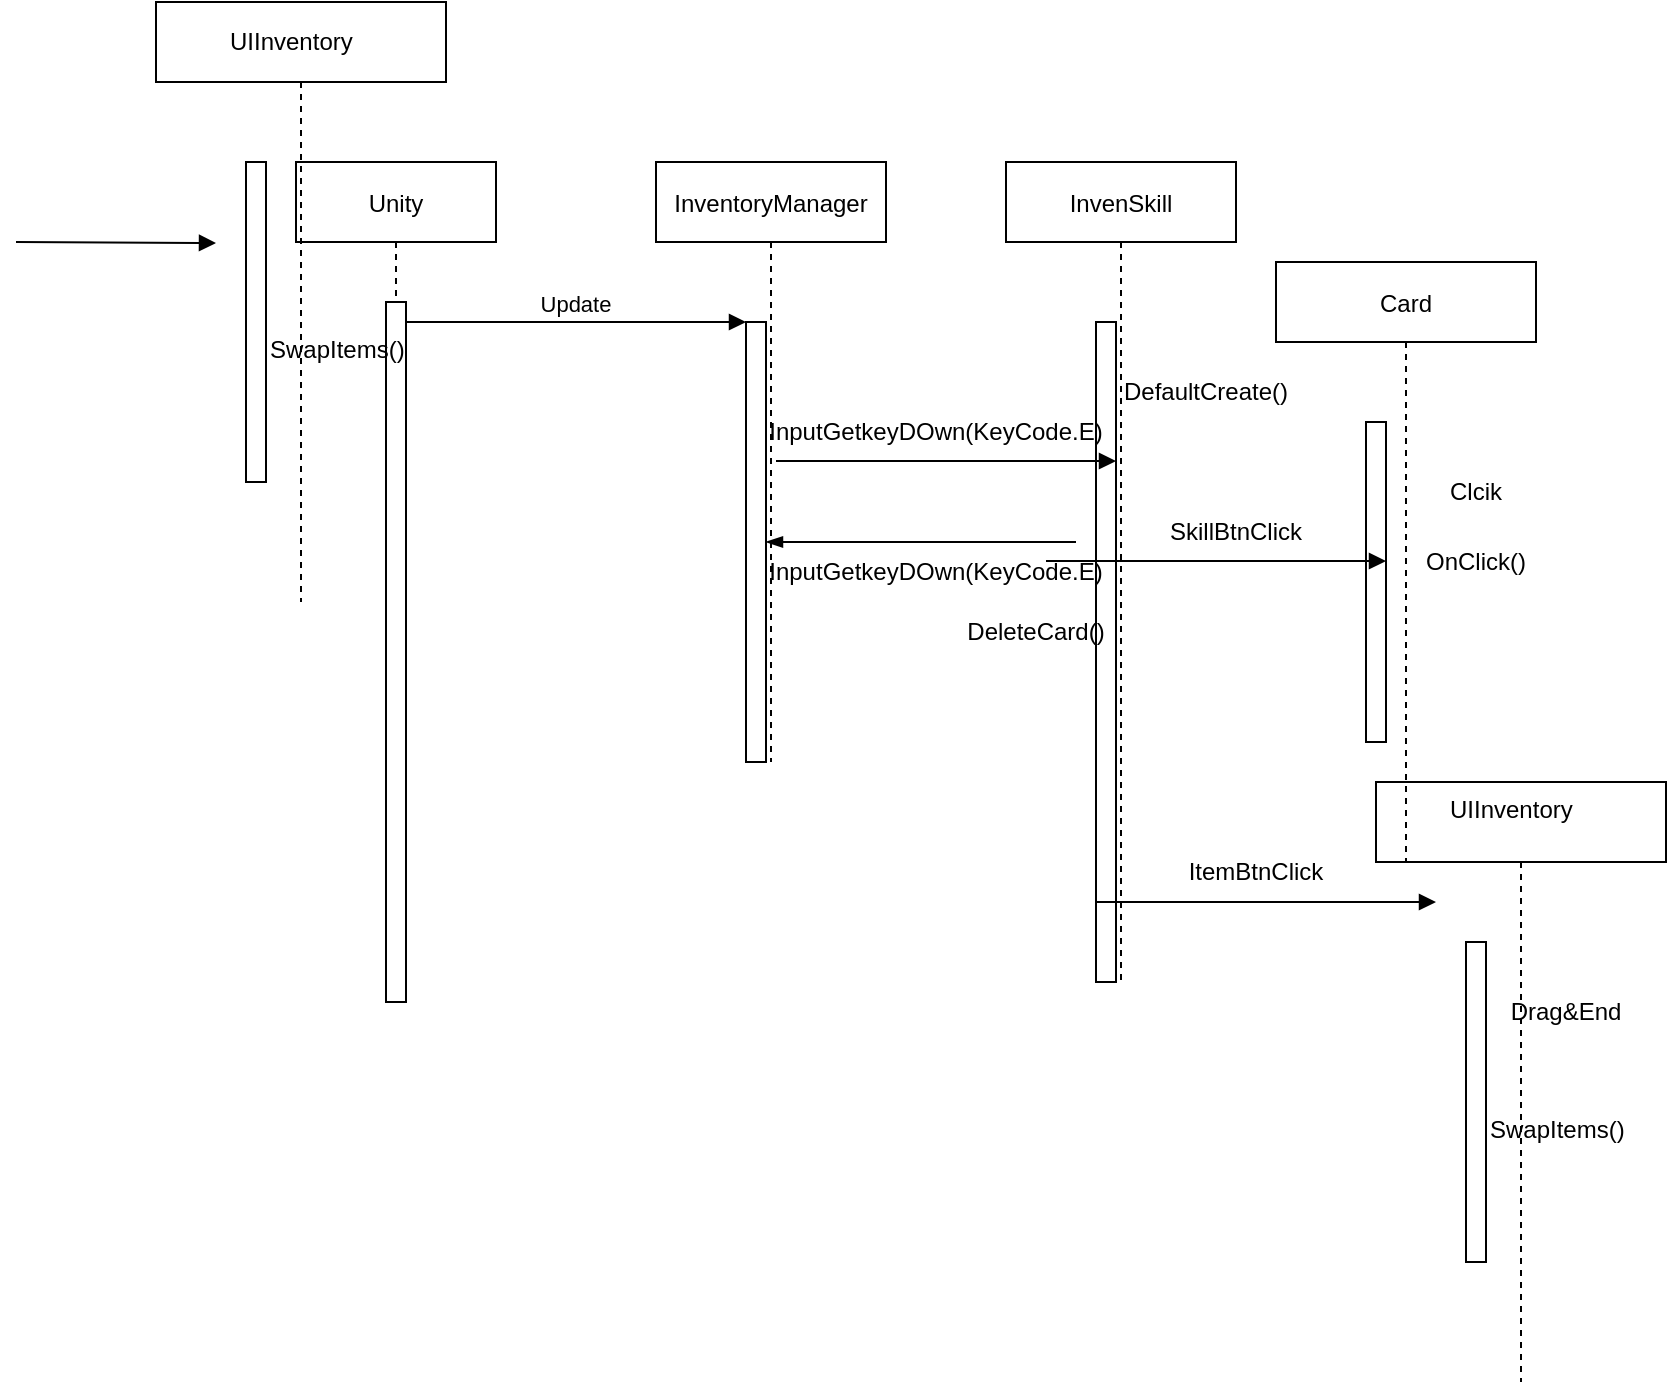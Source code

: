 <mxfile version="20.7.4" type="github">
  <diagram id="kgpKYQtTHZ0yAKxKKP6v" name="Page-1">
    <mxGraphModel dx="2085" dy="646" grid="1" gridSize="10" guides="1" tooltips="1" connect="1" arrows="1" fold="1" page="1" pageScale="1" pageWidth="850" pageHeight="1100" math="0" shadow="0">
      <root>
        <mxCell id="0" />
        <mxCell id="1" parent="0" />
        <mxCell id="CssKozzVS__TaEFJjU9P-34" value="" style="shape=umlLifeline;perimeter=lifelinePerimeter;container=1;collapsible=0;recursiveResize=0;rounded=0;shadow=0;strokeWidth=1;" vertex="1" parent="1">
          <mxGeometry x="610" y="390" width="145" height="300" as="geometry" />
        </mxCell>
        <mxCell id="CssKozzVS__TaEFJjU9P-35" value="" style="points=[];perimeter=orthogonalPerimeter;rounded=0;shadow=0;strokeWidth=1;" vertex="1" parent="CssKozzVS__TaEFJjU9P-34">
          <mxGeometry x="45" y="80" width="10" height="160" as="geometry" />
        </mxCell>
        <mxCell id="CssKozzVS__TaEFJjU9P-37" value="SwapItems()" style="text;whiteSpace=wrap;html=1;" vertex="1" parent="CssKozzVS__TaEFJjU9P-34">
          <mxGeometry x="55" y="160" width="90" height="40" as="geometry" />
        </mxCell>
        <mxCell id="CssKozzVS__TaEFJjU9P-38" value="Drag&amp;amp;End" style="text;html=1;strokeColor=none;fillColor=none;align=center;verticalAlign=middle;whiteSpace=wrap;rounded=0;rotation=0;" vertex="1" parent="CssKozzVS__TaEFJjU9P-34">
          <mxGeometry x="65" y="100" width="60" height="30" as="geometry" />
        </mxCell>
        <mxCell id="CssKozzVS__TaEFJjU9P-36" value="UIInventory" style="text;whiteSpace=wrap;html=1;" vertex="1" parent="CssKozzVS__TaEFJjU9P-34">
          <mxGeometry x="35" width="90" height="40" as="geometry" />
        </mxCell>
        <mxCell id="3nuBFxr9cyL0pnOWT2aG-1" value="Unity" style="shape=umlLifeline;perimeter=lifelinePerimeter;container=1;collapsible=0;recursiveResize=0;rounded=0;shadow=0;strokeWidth=1;" parent="1" vertex="1">
          <mxGeometry x="70" y="80" width="100" height="420" as="geometry" />
        </mxCell>
        <mxCell id="3nuBFxr9cyL0pnOWT2aG-2" value="" style="points=[];perimeter=orthogonalPerimeter;rounded=0;shadow=0;strokeWidth=1;" parent="3nuBFxr9cyL0pnOWT2aG-1" vertex="1">
          <mxGeometry x="45" y="70" width="10" height="350" as="geometry" />
        </mxCell>
        <mxCell id="3nuBFxr9cyL0pnOWT2aG-5" value="InventoryManager" style="shape=umlLifeline;perimeter=lifelinePerimeter;container=1;collapsible=0;recursiveResize=0;rounded=0;shadow=0;strokeWidth=1;" parent="1" vertex="1">
          <mxGeometry x="250" y="80" width="115" height="300" as="geometry" />
        </mxCell>
        <mxCell id="3nuBFxr9cyL0pnOWT2aG-6" value="" style="points=[];perimeter=orthogonalPerimeter;rounded=0;shadow=0;strokeWidth=1;" parent="3nuBFxr9cyL0pnOWT2aG-5" vertex="1">
          <mxGeometry x="45" y="80" width="10" height="220" as="geometry" />
        </mxCell>
        <mxCell id="3nuBFxr9cyL0pnOWT2aG-8" value="Update" style="verticalAlign=bottom;endArrow=block;entryX=0;entryY=0;shadow=0;strokeWidth=1;" parent="1" source="3nuBFxr9cyL0pnOWT2aG-2" target="3nuBFxr9cyL0pnOWT2aG-6" edge="1">
          <mxGeometry relative="1" as="geometry">
            <mxPoint x="225" y="160" as="sourcePoint" />
          </mxGeometry>
        </mxCell>
        <mxCell id="CssKozzVS__TaEFJjU9P-2" value="InvenSkill" style="shape=umlLifeline;perimeter=lifelinePerimeter;container=1;collapsible=0;recursiveResize=0;rounded=0;shadow=0;strokeWidth=1;" vertex="1" parent="1">
          <mxGeometry x="425" y="80" width="115" height="410" as="geometry" />
        </mxCell>
        <mxCell id="CssKozzVS__TaEFJjU9P-3" value="" style="points=[];perimeter=orthogonalPerimeter;rounded=0;shadow=0;strokeWidth=1;" vertex="1" parent="CssKozzVS__TaEFJjU9P-2">
          <mxGeometry x="45" y="80" width="10" height="330" as="geometry" />
        </mxCell>
        <mxCell id="CssKozzVS__TaEFJjU9P-4" value="DefaultCreate()" style="text;html=1;strokeColor=none;fillColor=none;align=center;verticalAlign=middle;whiteSpace=wrap;rounded=0;rotation=0;" vertex="1" parent="CssKozzVS__TaEFJjU9P-2">
          <mxGeometry x="70" y="100" width="60" height="30" as="geometry" />
        </mxCell>
        <mxCell id="CssKozzVS__TaEFJjU9P-12" value="" style="verticalAlign=bottom;endArrow=block;entryX=0;entryY=0;shadow=0;strokeWidth=1;" edge="1" parent="CssKozzVS__TaEFJjU9P-2">
          <mxGeometry relative="1" as="geometry">
            <mxPoint x="-115" y="149.5" as="sourcePoint" />
            <mxPoint x="55" y="149.5" as="targetPoint" />
          </mxGeometry>
        </mxCell>
        <mxCell id="CssKozzVS__TaEFJjU9P-5" value="DeleteCard()" style="text;html=1;strokeColor=none;fillColor=none;align=center;verticalAlign=middle;whiteSpace=wrap;rounded=0;rotation=0;" vertex="1" parent="CssKozzVS__TaEFJjU9P-2">
          <mxGeometry x="-15" y="220" width="60" height="30" as="geometry" />
        </mxCell>
        <mxCell id="CssKozzVS__TaEFJjU9P-8" value="" style="shape=umlLifeline;perimeter=lifelinePerimeter;container=1;collapsible=0;recursiveResize=0;rounded=0;shadow=0;strokeWidth=1;" vertex="1" parent="1">
          <mxGeometry width="145" height="300" as="geometry" />
        </mxCell>
        <mxCell id="CssKozzVS__TaEFJjU9P-9" value="" style="points=[];perimeter=orthogonalPerimeter;rounded=0;shadow=0;strokeWidth=1;" vertex="1" parent="CssKozzVS__TaEFJjU9P-8">
          <mxGeometry x="45" y="80" width="10" height="160" as="geometry" />
        </mxCell>
        <mxCell id="CssKozzVS__TaEFJjU9P-7" value="UIInventory" style="text;whiteSpace=wrap;html=1;" vertex="1" parent="CssKozzVS__TaEFJjU9P-8">
          <mxGeometry x="35" y="6" width="90" height="40" as="geometry" />
        </mxCell>
        <mxCell id="CssKozzVS__TaEFJjU9P-17" value="SwapItems()" style="text;whiteSpace=wrap;html=1;" vertex="1" parent="CssKozzVS__TaEFJjU9P-8">
          <mxGeometry x="55" y="160" width="90" height="40" as="geometry" />
        </mxCell>
        <mxCell id="CssKozzVS__TaEFJjU9P-28" value="" style="verticalAlign=bottom;endArrow=block;shadow=0;strokeWidth=1;" edge="1" parent="CssKozzVS__TaEFJjU9P-8">
          <mxGeometry relative="1" as="geometry">
            <mxPoint x="-70" y="120.0" as="sourcePoint" />
            <mxPoint x="30" y="120.5" as="targetPoint" />
          </mxGeometry>
        </mxCell>
        <mxCell id="CssKozzVS__TaEFJjU9P-1" value="InputGetkeyDOwn(KeyCode.E)" style="text;html=1;strokeColor=none;fillColor=none;align=center;verticalAlign=middle;whiteSpace=wrap;rounded=0;rotation=0;" vertex="1" parent="1">
          <mxGeometry x="360" y="200" width="60" height="30" as="geometry" />
        </mxCell>
        <mxCell id="CssKozzVS__TaEFJjU9P-15" value="" style="verticalAlign=bottom;endArrow=none;shadow=0;strokeWidth=1;startArrow=blockThin;startFill=1;endFill=0;" edge="1" parent="1">
          <mxGeometry relative="1" as="geometry">
            <mxPoint x="305" y="270.0" as="sourcePoint" />
            <mxPoint x="460" y="270" as="targetPoint" />
          </mxGeometry>
        </mxCell>
        <mxCell id="CssKozzVS__TaEFJjU9P-16" value="InputGetkeyDOwn(KeyCode.E)" style="text;html=1;strokeColor=none;fillColor=none;align=center;verticalAlign=middle;whiteSpace=wrap;rounded=0;rotation=0;" vertex="1" parent="1">
          <mxGeometry x="360" y="270" width="60" height="30" as="geometry" />
        </mxCell>
        <mxCell id="CssKozzVS__TaEFJjU9P-23" value="Card" style="shape=umlLifeline;perimeter=lifelinePerimeter;container=1;collapsible=0;recursiveResize=0;rounded=0;shadow=0;strokeWidth=1;" vertex="1" parent="1">
          <mxGeometry x="560" y="130" width="130" height="300" as="geometry" />
        </mxCell>
        <mxCell id="CssKozzVS__TaEFJjU9P-24" value="" style="points=[];perimeter=orthogonalPerimeter;rounded=0;shadow=0;strokeWidth=1;" vertex="1" parent="CssKozzVS__TaEFJjU9P-23">
          <mxGeometry x="45" y="80" width="10" height="160" as="geometry" />
        </mxCell>
        <mxCell id="CssKozzVS__TaEFJjU9P-25" value="Clcik" style="text;html=1;strokeColor=none;fillColor=none;align=center;verticalAlign=middle;whiteSpace=wrap;rounded=0;rotation=0;" vertex="1" parent="CssKozzVS__TaEFJjU9P-23">
          <mxGeometry x="70" y="100" width="60" height="30" as="geometry" />
        </mxCell>
        <mxCell id="CssKozzVS__TaEFJjU9P-26" value="" style="verticalAlign=bottom;endArrow=block;entryX=0;entryY=0;shadow=0;strokeWidth=1;" edge="1" parent="CssKozzVS__TaEFJjU9P-23">
          <mxGeometry relative="1" as="geometry">
            <mxPoint x="-115" y="149.5" as="sourcePoint" />
            <mxPoint x="55" y="149.5" as="targetPoint" />
          </mxGeometry>
        </mxCell>
        <mxCell id="CssKozzVS__TaEFJjU9P-32" value="OnClick()" style="text;html=1;strokeColor=none;fillColor=none;align=center;verticalAlign=middle;whiteSpace=wrap;rounded=0;rotation=0;" vertex="1" parent="CssKozzVS__TaEFJjU9P-23">
          <mxGeometry x="70" y="135" width="60" height="30" as="geometry" />
        </mxCell>
        <mxCell id="CssKozzVS__TaEFJjU9P-29" value="SkillBtnClick" style="text;html=1;strokeColor=none;fillColor=none;align=center;verticalAlign=middle;whiteSpace=wrap;rounded=0;rotation=0;" vertex="1" parent="1">
          <mxGeometry x="510" y="250" width="60" height="30" as="geometry" />
        </mxCell>
        <mxCell id="CssKozzVS__TaEFJjU9P-30" value="" style="verticalAlign=bottom;endArrow=block;entryX=0;entryY=0;shadow=0;strokeWidth=1;" edge="1" parent="1">
          <mxGeometry relative="1" as="geometry">
            <mxPoint x="470" y="450.0" as="sourcePoint" />
            <mxPoint x="640" y="450.0" as="targetPoint" />
          </mxGeometry>
        </mxCell>
        <mxCell id="CssKozzVS__TaEFJjU9P-31" value="ItemBtnClick" style="text;html=1;strokeColor=none;fillColor=none;align=center;verticalAlign=middle;whiteSpace=wrap;rounded=0;rotation=0;" vertex="1" parent="1">
          <mxGeometry x="520" y="420" width="60" height="30" as="geometry" />
        </mxCell>
      </root>
    </mxGraphModel>
  </diagram>
</mxfile>
